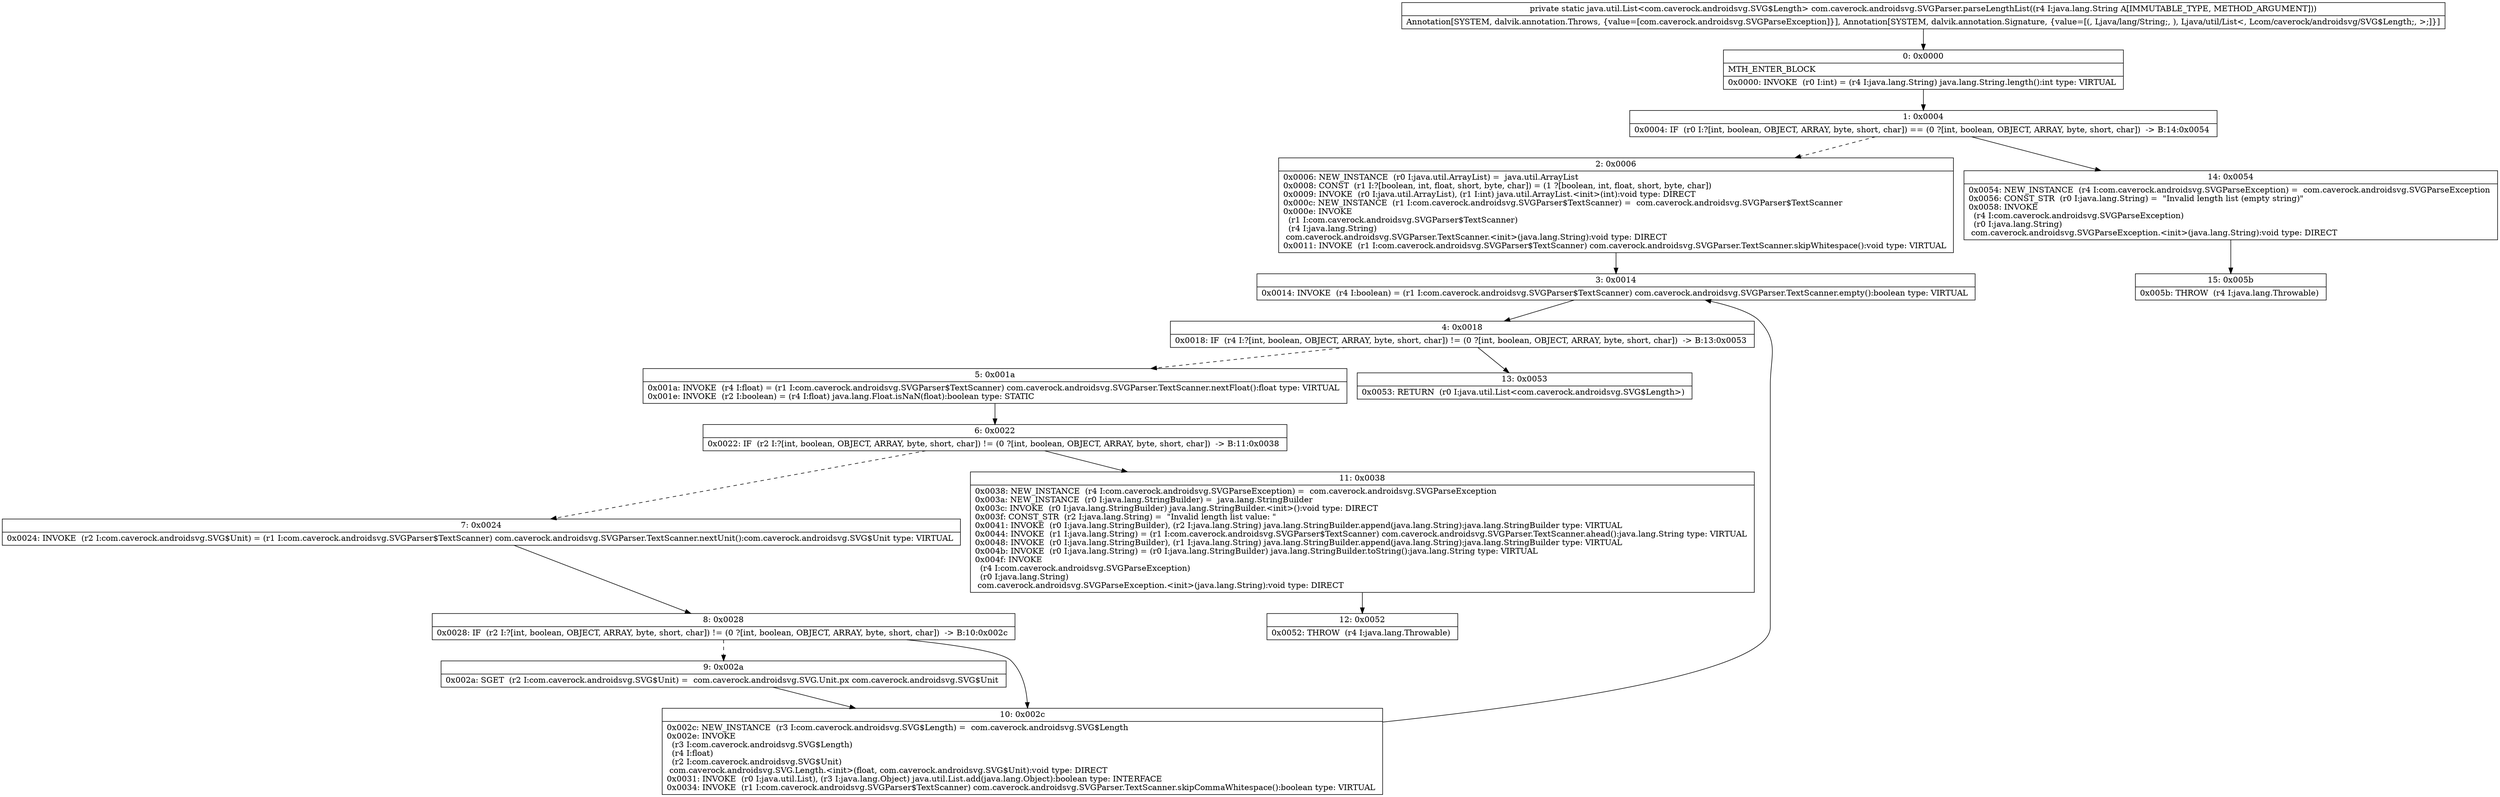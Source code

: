 digraph "CFG forcom.caverock.androidsvg.SVGParser.parseLengthList(Ljava\/lang\/String;)Ljava\/util\/List;" {
Node_0 [shape=record,label="{0\:\ 0x0000|MTH_ENTER_BLOCK\l|0x0000: INVOKE  (r0 I:int) = (r4 I:java.lang.String) java.lang.String.length():int type: VIRTUAL \l}"];
Node_1 [shape=record,label="{1\:\ 0x0004|0x0004: IF  (r0 I:?[int, boolean, OBJECT, ARRAY, byte, short, char]) == (0 ?[int, boolean, OBJECT, ARRAY, byte, short, char])  \-\> B:14:0x0054 \l}"];
Node_2 [shape=record,label="{2\:\ 0x0006|0x0006: NEW_INSTANCE  (r0 I:java.util.ArrayList) =  java.util.ArrayList \l0x0008: CONST  (r1 I:?[boolean, int, float, short, byte, char]) = (1 ?[boolean, int, float, short, byte, char]) \l0x0009: INVOKE  (r0 I:java.util.ArrayList), (r1 I:int) java.util.ArrayList.\<init\>(int):void type: DIRECT \l0x000c: NEW_INSTANCE  (r1 I:com.caverock.androidsvg.SVGParser$TextScanner) =  com.caverock.androidsvg.SVGParser$TextScanner \l0x000e: INVOKE  \l  (r1 I:com.caverock.androidsvg.SVGParser$TextScanner)\l  (r4 I:java.lang.String)\l com.caverock.androidsvg.SVGParser.TextScanner.\<init\>(java.lang.String):void type: DIRECT \l0x0011: INVOKE  (r1 I:com.caverock.androidsvg.SVGParser$TextScanner) com.caverock.androidsvg.SVGParser.TextScanner.skipWhitespace():void type: VIRTUAL \l}"];
Node_3 [shape=record,label="{3\:\ 0x0014|0x0014: INVOKE  (r4 I:boolean) = (r1 I:com.caverock.androidsvg.SVGParser$TextScanner) com.caverock.androidsvg.SVGParser.TextScanner.empty():boolean type: VIRTUAL \l}"];
Node_4 [shape=record,label="{4\:\ 0x0018|0x0018: IF  (r4 I:?[int, boolean, OBJECT, ARRAY, byte, short, char]) != (0 ?[int, boolean, OBJECT, ARRAY, byte, short, char])  \-\> B:13:0x0053 \l}"];
Node_5 [shape=record,label="{5\:\ 0x001a|0x001a: INVOKE  (r4 I:float) = (r1 I:com.caverock.androidsvg.SVGParser$TextScanner) com.caverock.androidsvg.SVGParser.TextScanner.nextFloat():float type: VIRTUAL \l0x001e: INVOKE  (r2 I:boolean) = (r4 I:float) java.lang.Float.isNaN(float):boolean type: STATIC \l}"];
Node_6 [shape=record,label="{6\:\ 0x0022|0x0022: IF  (r2 I:?[int, boolean, OBJECT, ARRAY, byte, short, char]) != (0 ?[int, boolean, OBJECT, ARRAY, byte, short, char])  \-\> B:11:0x0038 \l}"];
Node_7 [shape=record,label="{7\:\ 0x0024|0x0024: INVOKE  (r2 I:com.caverock.androidsvg.SVG$Unit) = (r1 I:com.caverock.androidsvg.SVGParser$TextScanner) com.caverock.androidsvg.SVGParser.TextScanner.nextUnit():com.caverock.androidsvg.SVG$Unit type: VIRTUAL \l}"];
Node_8 [shape=record,label="{8\:\ 0x0028|0x0028: IF  (r2 I:?[int, boolean, OBJECT, ARRAY, byte, short, char]) != (0 ?[int, boolean, OBJECT, ARRAY, byte, short, char])  \-\> B:10:0x002c \l}"];
Node_9 [shape=record,label="{9\:\ 0x002a|0x002a: SGET  (r2 I:com.caverock.androidsvg.SVG$Unit) =  com.caverock.androidsvg.SVG.Unit.px com.caverock.androidsvg.SVG$Unit \l}"];
Node_10 [shape=record,label="{10\:\ 0x002c|0x002c: NEW_INSTANCE  (r3 I:com.caverock.androidsvg.SVG$Length) =  com.caverock.androidsvg.SVG$Length \l0x002e: INVOKE  \l  (r3 I:com.caverock.androidsvg.SVG$Length)\l  (r4 I:float)\l  (r2 I:com.caverock.androidsvg.SVG$Unit)\l com.caverock.androidsvg.SVG.Length.\<init\>(float, com.caverock.androidsvg.SVG$Unit):void type: DIRECT \l0x0031: INVOKE  (r0 I:java.util.List), (r3 I:java.lang.Object) java.util.List.add(java.lang.Object):boolean type: INTERFACE \l0x0034: INVOKE  (r1 I:com.caverock.androidsvg.SVGParser$TextScanner) com.caverock.androidsvg.SVGParser.TextScanner.skipCommaWhitespace():boolean type: VIRTUAL \l}"];
Node_11 [shape=record,label="{11\:\ 0x0038|0x0038: NEW_INSTANCE  (r4 I:com.caverock.androidsvg.SVGParseException) =  com.caverock.androidsvg.SVGParseException \l0x003a: NEW_INSTANCE  (r0 I:java.lang.StringBuilder) =  java.lang.StringBuilder \l0x003c: INVOKE  (r0 I:java.lang.StringBuilder) java.lang.StringBuilder.\<init\>():void type: DIRECT \l0x003f: CONST_STR  (r2 I:java.lang.String) =  \"Invalid length list value: \" \l0x0041: INVOKE  (r0 I:java.lang.StringBuilder), (r2 I:java.lang.String) java.lang.StringBuilder.append(java.lang.String):java.lang.StringBuilder type: VIRTUAL \l0x0044: INVOKE  (r1 I:java.lang.String) = (r1 I:com.caverock.androidsvg.SVGParser$TextScanner) com.caverock.androidsvg.SVGParser.TextScanner.ahead():java.lang.String type: VIRTUAL \l0x0048: INVOKE  (r0 I:java.lang.StringBuilder), (r1 I:java.lang.String) java.lang.StringBuilder.append(java.lang.String):java.lang.StringBuilder type: VIRTUAL \l0x004b: INVOKE  (r0 I:java.lang.String) = (r0 I:java.lang.StringBuilder) java.lang.StringBuilder.toString():java.lang.String type: VIRTUAL \l0x004f: INVOKE  \l  (r4 I:com.caverock.androidsvg.SVGParseException)\l  (r0 I:java.lang.String)\l com.caverock.androidsvg.SVGParseException.\<init\>(java.lang.String):void type: DIRECT \l}"];
Node_12 [shape=record,label="{12\:\ 0x0052|0x0052: THROW  (r4 I:java.lang.Throwable) \l}"];
Node_13 [shape=record,label="{13\:\ 0x0053|0x0053: RETURN  (r0 I:java.util.List\<com.caverock.androidsvg.SVG$Length\>) \l}"];
Node_14 [shape=record,label="{14\:\ 0x0054|0x0054: NEW_INSTANCE  (r4 I:com.caverock.androidsvg.SVGParseException) =  com.caverock.androidsvg.SVGParseException \l0x0056: CONST_STR  (r0 I:java.lang.String) =  \"Invalid length list (empty string)\" \l0x0058: INVOKE  \l  (r4 I:com.caverock.androidsvg.SVGParseException)\l  (r0 I:java.lang.String)\l com.caverock.androidsvg.SVGParseException.\<init\>(java.lang.String):void type: DIRECT \l}"];
Node_15 [shape=record,label="{15\:\ 0x005b|0x005b: THROW  (r4 I:java.lang.Throwable) \l}"];
MethodNode[shape=record,label="{private static java.util.List\<com.caverock.androidsvg.SVG$Length\> com.caverock.androidsvg.SVGParser.parseLengthList((r4 I:java.lang.String A[IMMUTABLE_TYPE, METHOD_ARGUMENT]))  | Annotation[SYSTEM, dalvik.annotation.Throws, \{value=[com.caverock.androidsvg.SVGParseException]\}], Annotation[SYSTEM, dalvik.annotation.Signature, \{value=[(, Ljava\/lang\/String;, ), Ljava\/util\/List\<, Lcom\/caverock\/androidsvg\/SVG$Length;, \>;]\}]\l}"];
MethodNode -> Node_0;
Node_0 -> Node_1;
Node_1 -> Node_2[style=dashed];
Node_1 -> Node_14;
Node_2 -> Node_3;
Node_3 -> Node_4;
Node_4 -> Node_5[style=dashed];
Node_4 -> Node_13;
Node_5 -> Node_6;
Node_6 -> Node_7[style=dashed];
Node_6 -> Node_11;
Node_7 -> Node_8;
Node_8 -> Node_9[style=dashed];
Node_8 -> Node_10;
Node_9 -> Node_10;
Node_10 -> Node_3;
Node_11 -> Node_12;
Node_14 -> Node_15;
}

